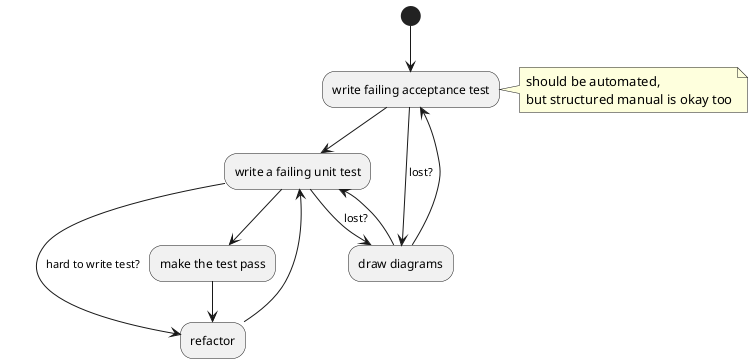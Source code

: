 @startuml

(*) --> "write failing acceptance test"
note right
    should be automated,
    but structured manual is okay too
end note
--> "write a failing unit test"
--> "make the test pass"
--> "refactor"
--> "write a failing unit test"
--> [hard to write test?]  "refactor"

"write failing acceptance test" --> [lost?] "draw diagrams"
--> "write failing acceptance test"

"write a failing unit test" --> [lost?] "draw diagrams"
--> "write a failing unit test"

@enduml
